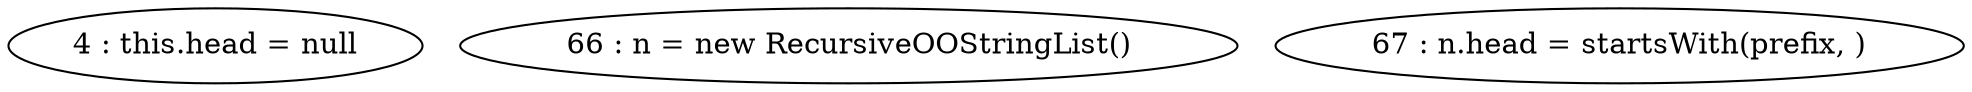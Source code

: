 digraph G {
"4 : this.head = null"
"66 : n = new RecursiveOOStringList()"
"67 : n.head = startsWith(prefix, )"
}